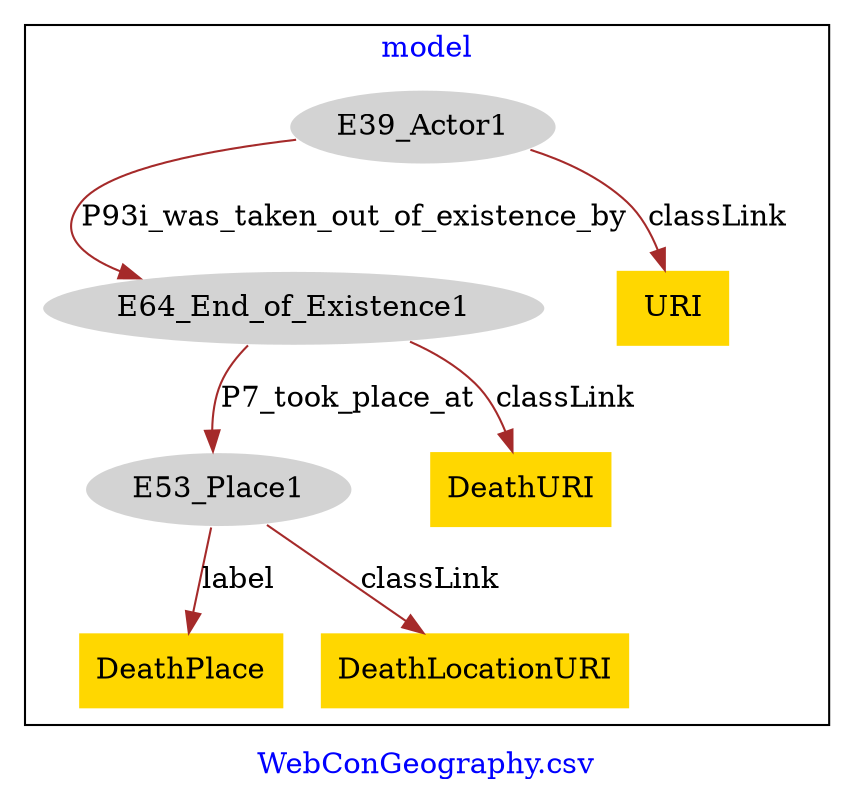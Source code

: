 digraph n0 {
fontcolor="blue"
remincross="true"
label="WebConGeography.csv"
subgraph cluster {
label="model"
n2[style="filled",color="white",fillcolor="lightgray",label="E39_Actor1"];
n3[style="filled",color="white",fillcolor="lightgray",label="E64_End_of_Existence1"];
n4[style="filled",color="white",fillcolor="lightgray",label="E53_Place1"];
n5[shape="plaintext",style="filled",fillcolor="gold",label="DeathURI"];
n6[shape="plaintext",style="filled",fillcolor="gold",label="DeathPlace"];
n7[shape="plaintext",style="filled",fillcolor="gold",label="DeathLocationURI"];
n8[shape="plaintext",style="filled",fillcolor="gold",label="URI"];
}
n2 -> n3[color="brown",fontcolor="black",label="P93i_was_taken_out_of_existence_by"]
n3 -> n4[color="brown",fontcolor="black",label="P7_took_place_at"]
n3 -> n5[color="brown",fontcolor="black",label="classLink"]
n4 -> n6[color="brown",fontcolor="black",label="label"]
n4 -> n7[color="brown",fontcolor="black",label="classLink"]
n2 -> n8[color="brown",fontcolor="black",label="classLink"]
}
